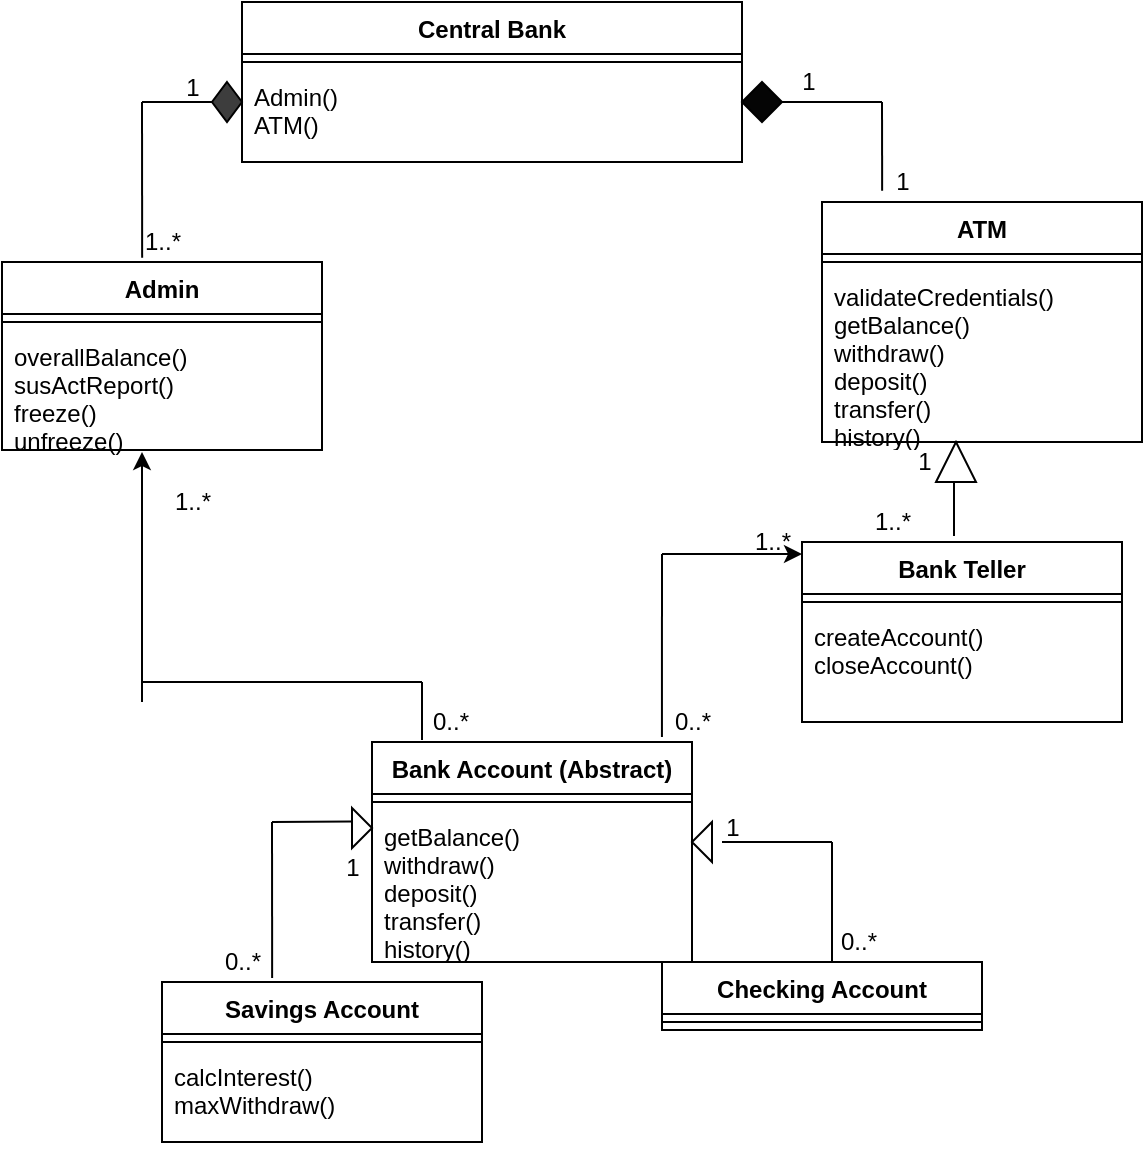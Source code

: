 <mxfile version="12.6.4" type="google"><diagram id="y58LGKqhokCEvrpEHL25" name="Page-1"><mxGraphModel dx="939" dy="459" grid="1" gridSize="10" guides="1" tooltips="1" connect="1" arrows="1" fold="1" page="1" pageScale="1" pageWidth="850" pageHeight="1100" math="0" shadow="0"><root><mxCell id="0"/><mxCell id="1" parent="0"/><mxCell id="KrPx8GYKSsFwRUV-OSow-1" value="Central Bank" style="swimlane;fontStyle=1;align=center;verticalAlign=top;childLayout=stackLayout;horizontal=1;startSize=26;horizontalStack=0;resizeParent=1;resizeParentMax=0;resizeLast=0;collapsible=1;marginBottom=0;" parent="1" vertex="1"><mxGeometry x="270" y="50" width="250" height="80" as="geometry"/></mxCell><mxCell id="KrPx8GYKSsFwRUV-OSow-3" value="" style="line;strokeWidth=1;fillColor=none;align=left;verticalAlign=middle;spacingTop=-1;spacingLeft=3;spacingRight=3;rotatable=0;labelPosition=right;points=[];portConstraint=eastwest;" parent="KrPx8GYKSsFwRUV-OSow-1" vertex="1"><mxGeometry y="26" width="250" height="8" as="geometry"/></mxCell><mxCell id="KrPx8GYKSsFwRUV-OSow-4" value="Admin()&#10;ATM()" style="text;strokeColor=none;fillColor=none;align=left;verticalAlign=top;spacingLeft=4;spacingRight=4;overflow=hidden;rotatable=0;points=[[0,0.5],[1,0.5]];portConstraint=eastwest;" parent="KrPx8GYKSsFwRUV-OSow-1" vertex="1"><mxGeometry y="34" width="250" height="46" as="geometry"/></mxCell><mxCell id="KrPx8GYKSsFwRUV-OSow-9" value="ATM" style="swimlane;fontStyle=1;align=center;verticalAlign=top;childLayout=stackLayout;horizontal=1;startSize=26;horizontalStack=0;resizeParent=1;resizeParentMax=0;resizeLast=0;collapsible=1;marginBottom=0;" parent="1" vertex="1"><mxGeometry x="560" y="150" width="160" height="120" as="geometry"/></mxCell><mxCell id="KrPx8GYKSsFwRUV-OSow-11" value="" style="line;strokeWidth=1;fillColor=none;align=left;verticalAlign=middle;spacingTop=-1;spacingLeft=3;spacingRight=3;rotatable=0;labelPosition=right;points=[];portConstraint=eastwest;" parent="KrPx8GYKSsFwRUV-OSow-9" vertex="1"><mxGeometry y="26" width="160" height="8" as="geometry"/></mxCell><mxCell id="KrPx8GYKSsFwRUV-OSow-12" value="validateCredentials()&#10;getBalance()&#10;withdraw()&#10;deposit()&#10;transfer()&#10;history()" style="text;strokeColor=none;fillColor=none;align=left;verticalAlign=top;spacingLeft=4;spacingRight=4;overflow=hidden;rotatable=0;points=[[0,0.5],[1,0.5]];portConstraint=eastwest;" parent="KrPx8GYKSsFwRUV-OSow-9" vertex="1"><mxGeometry y="34" width="160" height="86" as="geometry"/></mxCell><mxCell id="GPlhYOmUWKUnk8eJyCn4-4" value="Admin&#10;" style="swimlane;fontStyle=1;align=center;verticalAlign=top;childLayout=stackLayout;horizontal=1;startSize=26;horizontalStack=0;resizeParent=1;resizeParentMax=0;resizeLast=0;collapsible=1;marginBottom=0;" parent="1" vertex="1"><mxGeometry x="150" y="180" width="160" height="94" as="geometry"><mxRectangle x="150" y="180" width="70" height="26" as="alternateBounds"/></mxGeometry></mxCell><mxCell id="GPlhYOmUWKUnk8eJyCn4-6" value="" style="line;strokeWidth=1;fillColor=none;align=left;verticalAlign=middle;spacingTop=-1;spacingLeft=3;spacingRight=3;rotatable=0;labelPosition=right;points=[];portConstraint=eastwest;" parent="GPlhYOmUWKUnk8eJyCn4-4" vertex="1"><mxGeometry y="26" width="160" height="8" as="geometry"/></mxCell><mxCell id="GPlhYOmUWKUnk8eJyCn4-7" value="overallBalance()&#10;susActReport()&#10;freeze()&#10;unfreeze()" style="text;strokeColor=none;fillColor=none;align=left;verticalAlign=top;spacingLeft=4;spacingRight=4;overflow=hidden;rotatable=0;points=[[0,0.5],[1,0.5]];portConstraint=eastwest;" parent="GPlhYOmUWKUnk8eJyCn4-4" vertex="1"><mxGeometry y="34" width="160" height="60" as="geometry"/></mxCell><mxCell id="KrPx8GYKSsFwRUV-OSow-13" value="Bank Teller" style="swimlane;fontStyle=1;align=center;verticalAlign=top;childLayout=stackLayout;horizontal=1;startSize=26;horizontalStack=0;resizeParent=1;resizeParentMax=0;resizeLast=0;collapsible=1;marginBottom=0;" parent="1" vertex="1"><mxGeometry x="550" y="320" width="160" height="90" as="geometry"/></mxCell><mxCell id="KrPx8GYKSsFwRUV-OSow-15" value="" style="line;strokeWidth=1;fillColor=none;align=left;verticalAlign=middle;spacingTop=-1;spacingLeft=3;spacingRight=3;rotatable=0;labelPosition=right;points=[];portConstraint=eastwest;" parent="KrPx8GYKSsFwRUV-OSow-13" vertex="1"><mxGeometry y="26" width="160" height="8" as="geometry"/></mxCell><mxCell id="KrPx8GYKSsFwRUV-OSow-16" value="createAccount()&#10;closeAccount()" style="text;strokeColor=none;fillColor=none;align=left;verticalAlign=top;spacingLeft=4;spacingRight=4;overflow=hidden;rotatable=0;points=[[0,0.5],[1,0.5]];portConstraint=eastwest;" parent="KrPx8GYKSsFwRUV-OSow-13" vertex="1"><mxGeometry y="34" width="160" height="56" as="geometry"/></mxCell><mxCell id="KrPx8GYKSsFwRUV-OSow-18" value="Bank Account (Abstract)" style="swimlane;fontStyle=1;align=center;verticalAlign=top;childLayout=stackLayout;horizontal=1;startSize=26;horizontalStack=0;resizeParent=1;resizeParentMax=0;resizeLast=0;collapsible=1;marginBottom=0;" parent="1" vertex="1"><mxGeometry x="335" y="420" width="160" height="110" as="geometry"/></mxCell><mxCell id="KrPx8GYKSsFwRUV-OSow-20" value="" style="line;strokeWidth=1;fillColor=none;align=left;verticalAlign=middle;spacingTop=-1;spacingLeft=3;spacingRight=3;rotatable=0;labelPosition=right;points=[];portConstraint=eastwest;" parent="KrPx8GYKSsFwRUV-OSow-18" vertex="1"><mxGeometry y="26" width="160" height="8" as="geometry"/></mxCell><mxCell id="KrPx8GYKSsFwRUV-OSow-21" value="getBalance()&#10;withdraw()&#10;deposit()&#10;transfer()&#10;history()" style="text;strokeColor=none;fillColor=none;align=left;verticalAlign=top;spacingLeft=4;spacingRight=4;overflow=hidden;rotatable=0;points=[[0,0.5],[1,0.5]];portConstraint=eastwest;" parent="KrPx8GYKSsFwRUV-OSow-18" vertex="1"><mxGeometry y="34" width="160" height="76" as="geometry"/></mxCell><mxCell id="GPlhYOmUWKUnk8eJyCn4-8" value="" style="rhombus;whiteSpace=wrap;html=1;fillColor=#3D3D3D;" parent="1" vertex="1"><mxGeometry x="255" y="90" width="15" height="20" as="geometry"/></mxCell><mxCell id="GPlhYOmUWKUnk8eJyCn4-9" value="" style="endArrow=none;html=1;entryX=0;entryY=0.5;entryDx=0;entryDy=0;" parent="1" target="GPlhYOmUWKUnk8eJyCn4-8" edge="1"><mxGeometry width="50" height="50" relative="1" as="geometry"><mxPoint x="220" y="100" as="sourcePoint"/><mxPoint x="250" y="100" as="targetPoint"/></mxGeometry></mxCell><mxCell id="GPlhYOmUWKUnk8eJyCn4-10" value="" style="endArrow=none;html=1;exitX=0.438;exitY=-0.023;exitDx=0;exitDy=0;exitPerimeter=0;" parent="1" source="GPlhYOmUWKUnk8eJyCn4-4" edge="1"><mxGeometry width="50" height="50" relative="1" as="geometry"><mxPoint x="230" y="260" as="sourcePoint"/><mxPoint x="220" y="100" as="targetPoint"/></mxGeometry></mxCell><mxCell id="KrPx8GYKSsFwRUV-OSow-22" value="Savings Account" style="swimlane;fontStyle=1;align=center;verticalAlign=top;childLayout=stackLayout;horizontal=1;startSize=26;horizontalStack=0;resizeParent=1;resizeParentMax=0;resizeLast=0;collapsible=1;marginBottom=0;" parent="1" vertex="1"><mxGeometry x="230" y="540" width="160" height="80" as="geometry"/></mxCell><mxCell id="KrPx8GYKSsFwRUV-OSow-24" value="" style="line;strokeWidth=1;fillColor=none;align=left;verticalAlign=middle;spacingTop=-1;spacingLeft=3;spacingRight=3;rotatable=0;labelPosition=right;points=[];portConstraint=eastwest;" parent="KrPx8GYKSsFwRUV-OSow-22" vertex="1"><mxGeometry y="26" width="160" height="8" as="geometry"/></mxCell><mxCell id="KrPx8GYKSsFwRUV-OSow-25" value="calcInterest()&#10;maxWithdraw()" style="text;strokeColor=none;fillColor=none;align=left;verticalAlign=top;spacingLeft=4;spacingRight=4;overflow=hidden;rotatable=0;points=[[0,0.5],[1,0.5]];portConstraint=eastwest;" parent="KrPx8GYKSsFwRUV-OSow-22" vertex="1"><mxGeometry y="34" width="160" height="46" as="geometry"/></mxCell><mxCell id="KrPx8GYKSsFwRUV-OSow-26" value="Checking Account" style="swimlane;fontStyle=1;align=center;verticalAlign=top;childLayout=stackLayout;horizontal=1;startSize=26;horizontalStack=0;resizeParent=1;resizeParentMax=0;resizeLast=0;collapsible=1;marginBottom=0;" parent="1" vertex="1"><mxGeometry x="480" y="530" width="160" height="34" as="geometry"/></mxCell><mxCell id="KrPx8GYKSsFwRUV-OSow-28" value="" style="line;strokeWidth=1;fillColor=none;align=left;verticalAlign=middle;spacingTop=-1;spacingLeft=3;spacingRight=3;rotatable=0;labelPosition=right;points=[];portConstraint=eastwest;" parent="KrPx8GYKSsFwRUV-OSow-26" vertex="1"><mxGeometry y="26" width="160" height="8" as="geometry"/></mxCell><mxCell id="GPlhYOmUWKUnk8eJyCn4-11" value="" style="rhombus;whiteSpace=wrap;html=1;fillColor=#050505;" parent="1" vertex="1"><mxGeometry x="520" y="90" width="20" height="20" as="geometry"/></mxCell><mxCell id="GPlhYOmUWKUnk8eJyCn4-12" value="" style="endArrow=none;html=1;" parent="1" edge="1"><mxGeometry width="50" height="50" relative="1" as="geometry"><mxPoint x="540" y="100" as="sourcePoint"/><mxPoint x="590" y="100" as="targetPoint"/></mxGeometry></mxCell><mxCell id="GPlhYOmUWKUnk8eJyCn4-13" value="" style="endArrow=none;html=1;exitX=0.188;exitY=-0.047;exitDx=0;exitDy=0;exitPerimeter=0;" parent="1" source="KrPx8GYKSsFwRUV-OSow-9" edge="1"><mxGeometry width="50" height="50" relative="1" as="geometry"><mxPoint x="500" y="160" as="sourcePoint"/><mxPoint x="590" y="100" as="targetPoint"/></mxGeometry></mxCell><mxCell id="y6DAvorelXF_nPtWFyiM-2" value="" style="triangle;whiteSpace=wrap;html=1;rotation=-90;" parent="1" vertex="1"><mxGeometry x="617" y="270" width="20" height="20" as="geometry"/></mxCell><mxCell id="y6DAvorelXF_nPtWFyiM-3" value="" style="endArrow=none;html=1;" parent="1" edge="1"><mxGeometry width="50" height="50" relative="1" as="geometry"><mxPoint x="626" y="317" as="sourcePoint"/><mxPoint x="626" y="290" as="targetPoint"/></mxGeometry></mxCell><mxCell id="y6DAvorelXF_nPtWFyiM-8" value="" style="endArrow=none;html=1;entryX=-0.029;entryY=0.339;entryDx=0;entryDy=0;entryPerimeter=0;" parent="1" target="y6DAvorelXF_nPtWFyiM-11" edge="1"><mxGeometry width="50" height="50" relative="1" as="geometry"><mxPoint x="285" y="460" as="sourcePoint"/><mxPoint x="320" y="460" as="targetPoint"/></mxGeometry></mxCell><mxCell id="y6DAvorelXF_nPtWFyiM-9" value="" style="endArrow=none;html=1;exitX=0.438;exitY=-0.023;exitDx=0;exitDy=0;exitPerimeter=0;" parent="1" edge="1"><mxGeometry width="50" height="50" relative="1" as="geometry"><mxPoint x="285.08" y="538.022" as="sourcePoint"/><mxPoint x="285" y="460" as="targetPoint"/></mxGeometry></mxCell><mxCell id="y6DAvorelXF_nPtWFyiM-11" value="" style="triangle;whiteSpace=wrap;html=1;" parent="1" vertex="1"><mxGeometry x="325" y="453" width="10" height="20" as="geometry"/></mxCell><mxCell id="y6DAvorelXF_nPtWFyiM-16" value="" style="endArrow=none;html=1;" parent="1" edge="1"><mxGeometry width="50" height="50" relative="1" as="geometry"><mxPoint x="510" y="470" as="sourcePoint"/><mxPoint x="565" y="470" as="targetPoint"/></mxGeometry></mxCell><mxCell id="y6DAvorelXF_nPtWFyiM-17" value="" style="endArrow=none;html=1;" parent="1" edge="1"><mxGeometry width="50" height="50" relative="1" as="geometry"><mxPoint x="565" y="530" as="sourcePoint"/><mxPoint x="565" y="470" as="targetPoint"/></mxGeometry></mxCell><mxCell id="y6DAvorelXF_nPtWFyiM-18" value="" style="triangle;whiteSpace=wrap;html=1;rotation=-180;" parent="1" vertex="1"><mxGeometry x="495" y="460" width="10" height="20" as="geometry"/></mxCell><mxCell id="y6DAvorelXF_nPtWFyiM-19" value="" style="endArrow=classic;html=1;" parent="1" edge="1"><mxGeometry width="50" height="50" relative="1" as="geometry"><mxPoint x="220" y="400" as="sourcePoint"/><mxPoint x="220" y="275" as="targetPoint"/></mxGeometry></mxCell><mxCell id="y6DAvorelXF_nPtWFyiM-20" value="" style="endArrow=classic;html=1;" parent="1" edge="1"><mxGeometry width="50" height="50" relative="1" as="geometry"><mxPoint x="480" y="326" as="sourcePoint"/><mxPoint x="550" y="326" as="targetPoint"/></mxGeometry></mxCell><mxCell id="y6DAvorelXF_nPtWFyiM-21" value="" style="endArrow=none;html=1;exitX=0.906;exitY=-0.023;exitDx=0;exitDy=0;exitPerimeter=0;" parent="1" source="KrPx8GYKSsFwRUV-OSow-18" edge="1"><mxGeometry width="50" height="50" relative="1" as="geometry"><mxPoint x="430" y="376" as="sourcePoint"/><mxPoint x="480" y="326" as="targetPoint"/></mxGeometry></mxCell><mxCell id="y6DAvorelXF_nPtWFyiM-22" value="" style="endArrow=none;html=1;" parent="1" edge="1"><mxGeometry width="50" height="50" relative="1" as="geometry"><mxPoint x="360" y="390" as="sourcePoint"/><mxPoint x="220" y="390" as="targetPoint"/></mxGeometry></mxCell><mxCell id="y6DAvorelXF_nPtWFyiM-23" value="" style="endArrow=none;html=1;" parent="1" edge="1"><mxGeometry width="50" height="50" relative="1" as="geometry"><mxPoint x="360" y="419" as="sourcePoint"/><mxPoint x="360" y="390" as="targetPoint"/></mxGeometry></mxCell><mxCell id="rngY_VBQQgBF9wP45avw-3" value="1" style="text;html=1;align=center;verticalAlign=middle;resizable=0;points=[];autosize=1;" parent="1" vertex="1"><mxGeometry x="235" y="83" width="20" height="20" as="geometry"/></mxCell><mxCell id="rngY_VBQQgBF9wP45avw-4" value="1" style="text;html=1;align=center;verticalAlign=middle;resizable=0;points=[];autosize=1;" parent="1" vertex="1"><mxGeometry x="543" y="80" width="20" height="20" as="geometry"/></mxCell><mxCell id="rngY_VBQQgBF9wP45avw-5" value="1..*" style="text;html=1;align=center;verticalAlign=middle;resizable=0;points=[];autosize=1;" parent="1" vertex="1"><mxGeometry x="215" y="160" width="30" height="20" as="geometry"/></mxCell><mxCell id="rngY_VBQQgBF9wP45avw-6" value="1" style="text;html=1;align=center;verticalAlign=middle;resizable=0;points=[];autosize=1;" parent="1" vertex="1"><mxGeometry x="590" y="130" width="20" height="20" as="geometry"/></mxCell><mxCell id="rngY_VBQQgBF9wP45avw-8" value="1..*" style="text;html=1;align=center;verticalAlign=middle;resizable=0;points=[];autosize=1;" parent="1" vertex="1"><mxGeometry x="580" y="300" width="30" height="20" as="geometry"/></mxCell><mxCell id="rngY_VBQQgBF9wP45avw-11" value="1" style="text;html=1;align=center;verticalAlign=middle;resizable=0;points=[];autosize=1;" parent="1" vertex="1"><mxGeometry x="315" y="473" width="20" height="20" as="geometry"/></mxCell><mxCell id="rngY_VBQQgBF9wP45avw-13" value="1" style="text;html=1;align=center;verticalAlign=middle;resizable=0;points=[];autosize=1;" parent="1" vertex="1"><mxGeometry x="505" y="453" width="20" height="20" as="geometry"/></mxCell><mxCell id="rngY_VBQQgBF9wP45avw-14" value="0..*" style="text;html=1;align=center;verticalAlign=middle;resizable=0;points=[];autosize=1;" parent="1" vertex="1"><mxGeometry x="255" y="520" width="30" height="20" as="geometry"/></mxCell><mxCell id="rngY_VBQQgBF9wP45avw-15" value="0..*" style="text;html=1;align=center;verticalAlign=middle;resizable=0;points=[];autosize=1;" parent="1" vertex="1"><mxGeometry x="563" y="510" width="30" height="20" as="geometry"/></mxCell><mxCell id="rngY_VBQQgBF9wP45avw-16" value="0..*" style="text;html=1;align=center;verticalAlign=middle;resizable=0;points=[];autosize=1;" parent="1" vertex="1"><mxGeometry x="359" y="400" width="30" height="20" as="geometry"/></mxCell><mxCell id="rngY_VBQQgBF9wP45avw-17" value="0..*" style="text;html=1;align=center;verticalAlign=middle;resizable=0;points=[];autosize=1;" parent="1" vertex="1"><mxGeometry x="480" y="400" width="30" height="20" as="geometry"/></mxCell><mxCell id="rngY_VBQQgBF9wP45avw-18" value="1..*" style="text;html=1;align=center;verticalAlign=middle;resizable=0;points=[];autosize=1;" parent="1" vertex="1"><mxGeometry x="230" y="290" width="30" height="20" as="geometry"/></mxCell><mxCell id="rngY_VBQQgBF9wP45avw-19" value="1..*" style="text;html=1;align=center;verticalAlign=middle;resizable=0;points=[];autosize=1;" parent="1" vertex="1"><mxGeometry x="520" y="310" width="30" height="20" as="geometry"/></mxCell><mxCell id="rngY_VBQQgBF9wP45avw-20" value="1" style="text;html=1;align=center;verticalAlign=middle;resizable=0;points=[];autosize=1;" parent="1" vertex="1"><mxGeometry x="601" y="270" width="20" height="20" as="geometry"/></mxCell></root></mxGraphModel></diagram></mxfile>